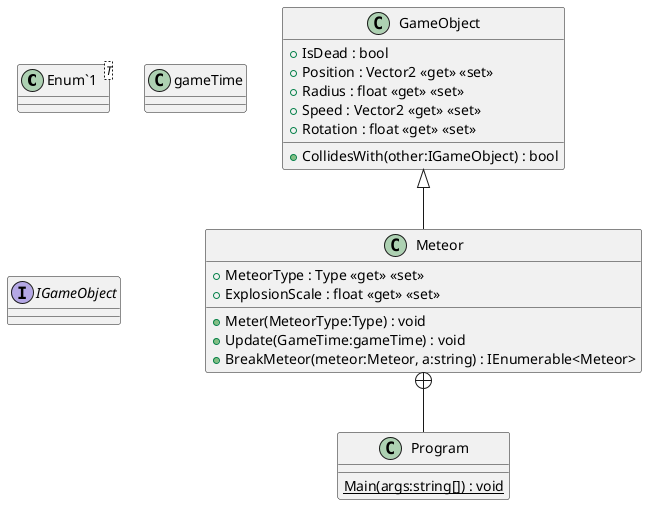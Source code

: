 @startuml
class "Enum`1"<T> {
}
class gameTime {
}
interface IGameObject {
}
class GameObject {
    + IsDead : bool
    + Position : Vector2 <<get>> <<set>>
    + Radius : float <<get>> <<set>>
    + Speed : Vector2 <<get>> <<set>>
    + Rotation : float <<get>> <<set>>
    + CollidesWith(other:IGameObject) : bool
}
class Meteor {
    + MeteorType : Type <<get>> <<set>>
    + ExplosionScale : float <<get>> <<set>>
    + Meter(MeteorType:Type) : void
    + Update(GameTime:gameTime) : void
    + BreakMeteor(meteor:Meteor, a:string) : IEnumerable<Meteor>
}
class Program {
    {static} Main(args:string[]) : void
}
GameObject <|-- Meteor
Meteor +-- Program
@enduml
